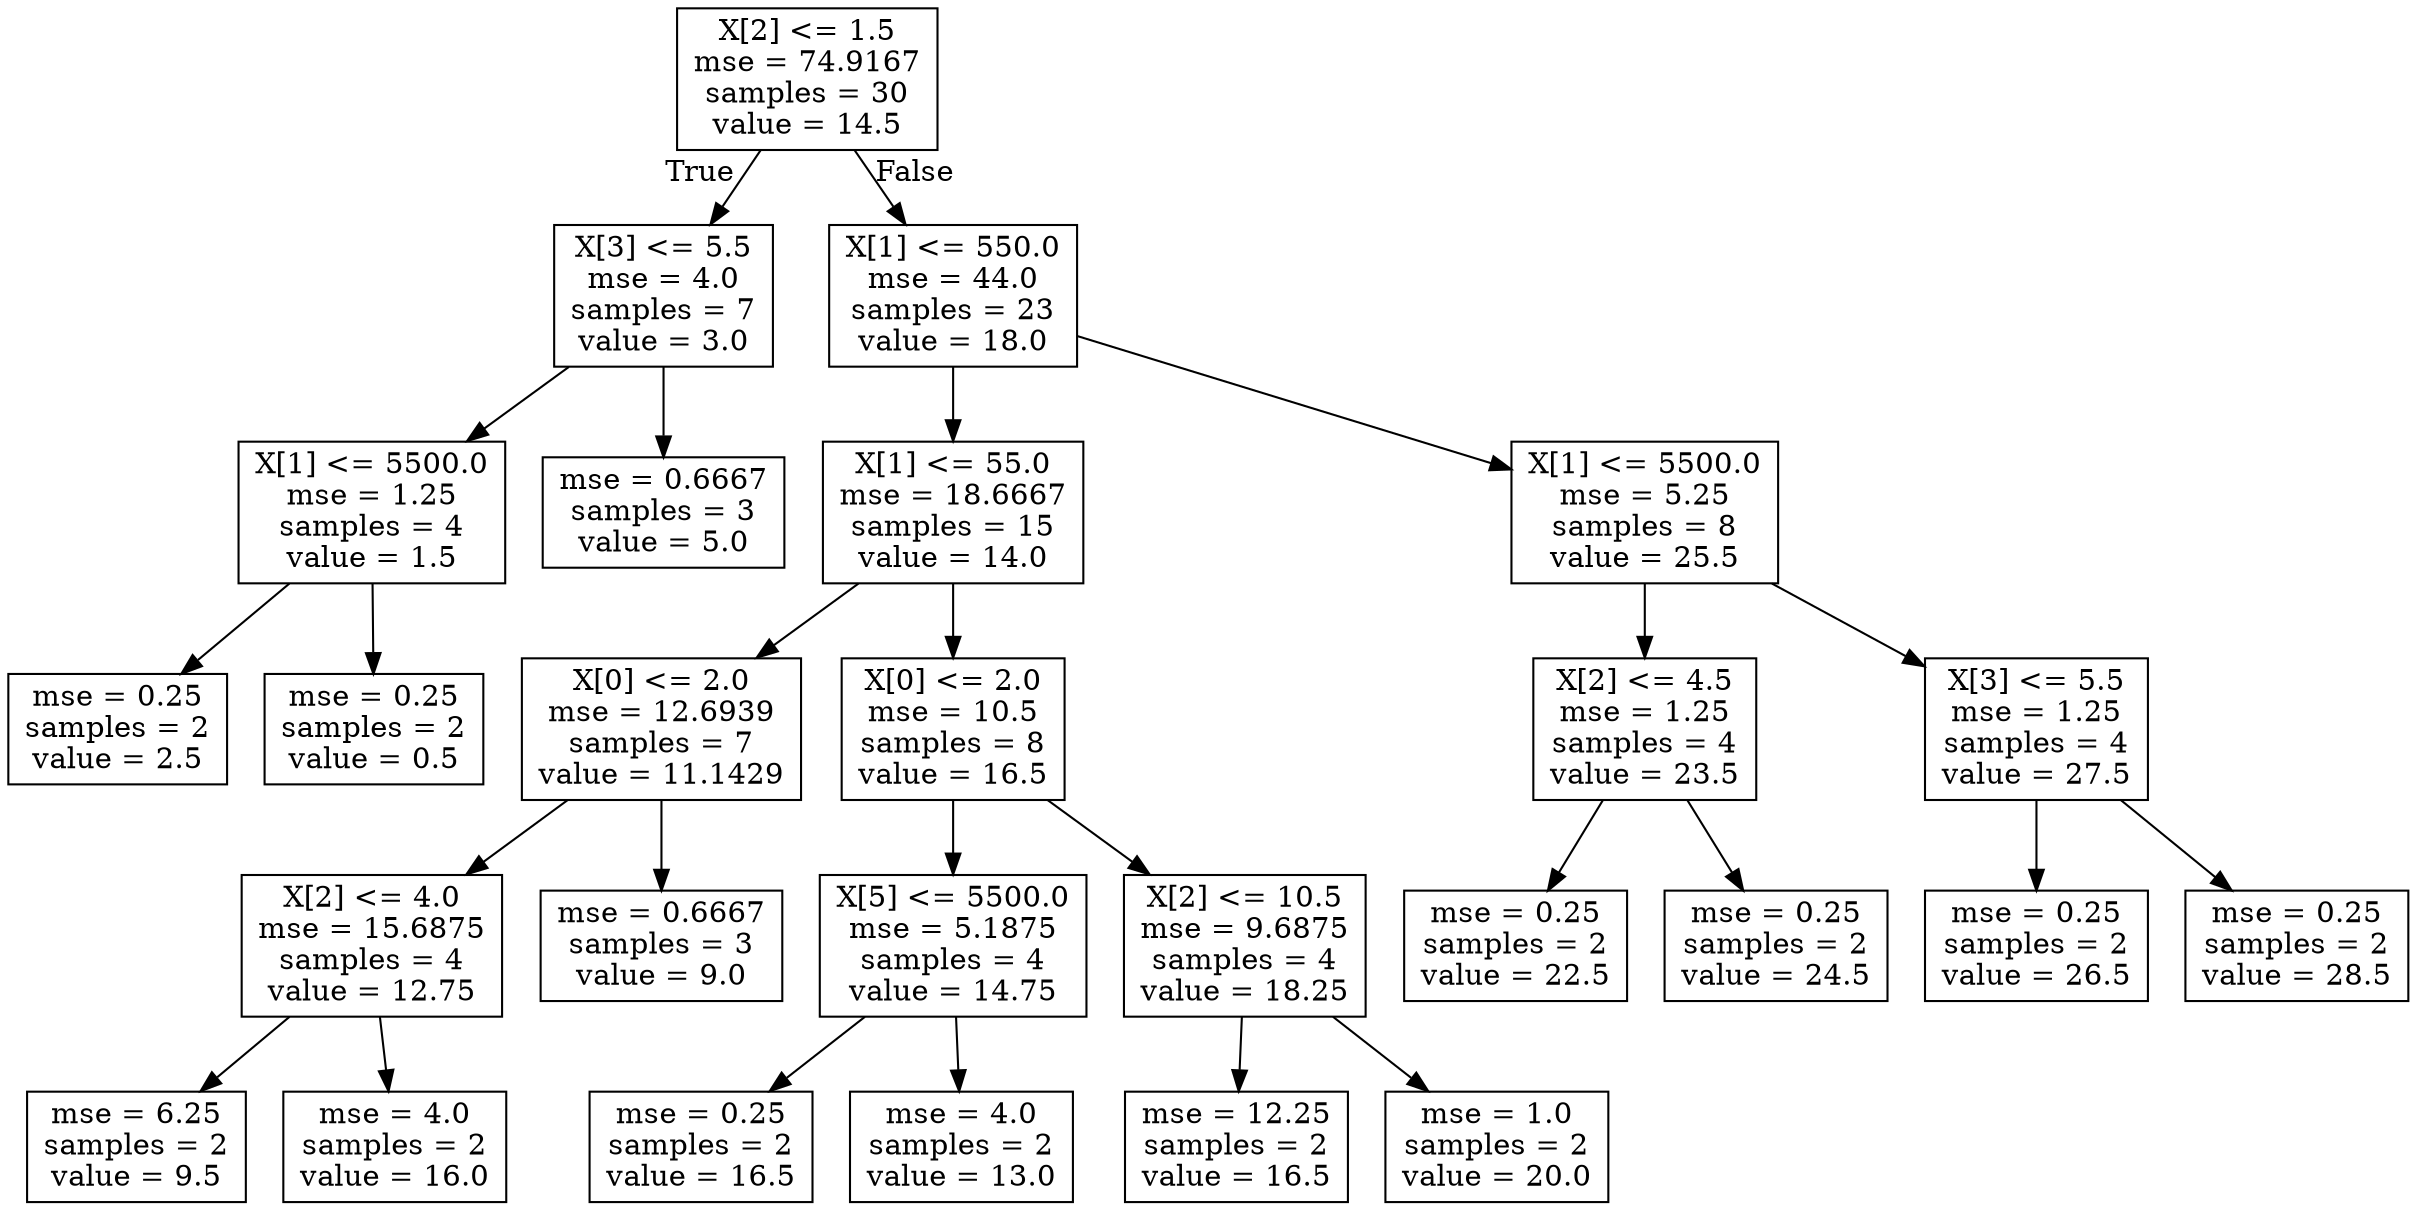 digraph Tree {
node [shape=box] ;
0 [label="X[2] <= 1.5\nmse = 74.9167\nsamples = 30\nvalue = 14.5"] ;
1 [label="X[3] <= 5.5\nmse = 4.0\nsamples = 7\nvalue = 3.0"] ;
0 -> 1 [labeldistance=2.5, labelangle=45, headlabel="True"] ;
2 [label="X[1] <= 5500.0\nmse = 1.25\nsamples = 4\nvalue = 1.5"] ;
1 -> 2 ;
3 [label="mse = 0.25\nsamples = 2\nvalue = 2.5"] ;
2 -> 3 ;
4 [label="mse = 0.25\nsamples = 2\nvalue = 0.5"] ;
2 -> 4 ;
5 [label="mse = 0.6667\nsamples = 3\nvalue = 5.0"] ;
1 -> 5 ;
6 [label="X[1] <= 550.0\nmse = 44.0\nsamples = 23\nvalue = 18.0"] ;
0 -> 6 [labeldistance=2.5, labelangle=-45, headlabel="False"] ;
7 [label="X[1] <= 55.0\nmse = 18.6667\nsamples = 15\nvalue = 14.0"] ;
6 -> 7 ;
8 [label="X[0] <= 2.0\nmse = 12.6939\nsamples = 7\nvalue = 11.1429"] ;
7 -> 8 ;
9 [label="X[2] <= 4.0\nmse = 15.6875\nsamples = 4\nvalue = 12.75"] ;
8 -> 9 ;
10 [label="mse = 6.25\nsamples = 2\nvalue = 9.5"] ;
9 -> 10 ;
11 [label="mse = 4.0\nsamples = 2\nvalue = 16.0"] ;
9 -> 11 ;
12 [label="mse = 0.6667\nsamples = 3\nvalue = 9.0"] ;
8 -> 12 ;
13 [label="X[0] <= 2.0\nmse = 10.5\nsamples = 8\nvalue = 16.5"] ;
7 -> 13 ;
14 [label="X[5] <= 5500.0\nmse = 5.1875\nsamples = 4\nvalue = 14.75"] ;
13 -> 14 ;
15 [label="mse = 0.25\nsamples = 2\nvalue = 16.5"] ;
14 -> 15 ;
16 [label="mse = 4.0\nsamples = 2\nvalue = 13.0"] ;
14 -> 16 ;
17 [label="X[2] <= 10.5\nmse = 9.6875\nsamples = 4\nvalue = 18.25"] ;
13 -> 17 ;
18 [label="mse = 12.25\nsamples = 2\nvalue = 16.5"] ;
17 -> 18 ;
19 [label="mse = 1.0\nsamples = 2\nvalue = 20.0"] ;
17 -> 19 ;
20 [label="X[1] <= 5500.0\nmse = 5.25\nsamples = 8\nvalue = 25.5"] ;
6 -> 20 ;
21 [label="X[2] <= 4.5\nmse = 1.25\nsamples = 4\nvalue = 23.5"] ;
20 -> 21 ;
22 [label="mse = 0.25\nsamples = 2\nvalue = 22.5"] ;
21 -> 22 ;
23 [label="mse = 0.25\nsamples = 2\nvalue = 24.5"] ;
21 -> 23 ;
24 [label="X[3] <= 5.5\nmse = 1.25\nsamples = 4\nvalue = 27.5"] ;
20 -> 24 ;
25 [label="mse = 0.25\nsamples = 2\nvalue = 26.5"] ;
24 -> 25 ;
26 [label="mse = 0.25\nsamples = 2\nvalue = 28.5"] ;
24 -> 26 ;
}